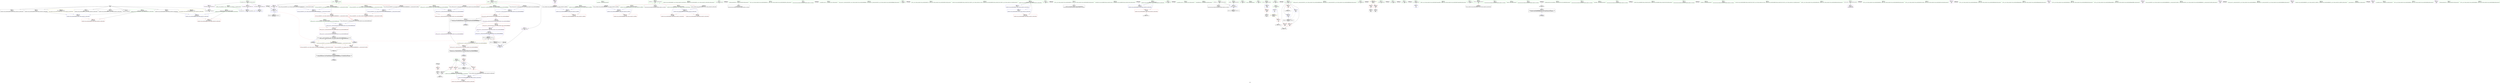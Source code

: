 digraph "SVFG" {
	label="SVFG";

	Node0x559b8229abb0 [shape=record,color=grey,label="{NodeID: 0\nNullPtr}"];
	Node0x559b8229abb0 -> Node0x559b822b5060[style=solid];
	Node0x559b8229abb0 -> Node0x559b822b5160[style=solid];
	Node0x559b8229abb0 -> Node0x559b822b5230[style=solid];
	Node0x559b8229abb0 -> Node0x559b822b5300[style=solid];
	Node0x559b8229abb0 -> Node0x559b822b53d0[style=solid];
	Node0x559b8229abb0 -> Node0x559b822b54a0[style=solid];
	Node0x559b8229abb0 -> Node0x559b822b9d40[style=solid];
	Node0x559b822dcd10 [shape=record,color=black,label="{NodeID: 360\n255 = PHI(370, )\n}"];
	Node0x559b822dcd10 -> Node0x559b822b8d10[style=solid];
	Node0x559b822b23d0 [shape=record,color=purple,label="{NodeID: 111\n166\<--35\n\<--.str.8\nmain\n|{<s0>20}}"];
	Node0x559b822b23d0:s0 -> Node0x559b822bc3b0[style=solid,color=red];
	Node0x559b822b0d00 [shape=record,color=green,label="{NodeID: 28\n52\<--53\n__cxa_atexit\<--__cxa_atexit_field_insensitive\n}"];
	Node0x559b822bc190 [shape=record,color=black,label="{NodeID: 388\n352 = PHI(94, )\n0th arg _ZN9__gnu_cxx17__normal_iteratorIPcNSt7__cxx1112basic_stringIcSt11char_traitsIcESaIcEEEEppEv }"];
	Node0x559b822bc190 -> Node0x559b822badb0[style=solid];
	Node0x559b822b8f80 [shape=record,color=red,label="{NodeID: 139\n277\<--271\n\<--__lhs.addr\n_ZSteqIcSt11char_traitsIcESaIcEEbRKNSt7__cxx1112basic_stringIT_T0_T1_EEPKS5_\n}"];
	Node0x559b822b37d0 [shape=record,color=green,label="{NodeID: 56\n188\<--189\n_ZStplIcSt11char_traitsIcESaIcEENSt7__cxx1112basic_stringIT_T0_T1_EES5_RKS8_\<--_ZStplIcSt11char_traitsIcESaIcEENSt7__cxx1112basic_stringIT_T0_T1_EES5_RKS8__field_insensitive\n}"];
	Node0x559b822ba730 [shape=record,color=blue,label="{NodeID: 167\n273\<--270\n__rhs.addr\<--__rhs\n_ZSteqIcSt11char_traitsIcESaIcEEbRKNSt7__cxx1112basic_stringIT_T0_T1_EEPKS5_\n}"];
	Node0x559b822ba730 -> Node0x559b822b9050[style=dashed];
	Node0x559b822b5160 [shape=record,color=black,label="{NodeID: 84\n333\<--3\n\<--dummyVal\n_ZStplIcSt11char_traitsIcESaIcEENSt7__cxx1112basic_stringIT_T0_T1_EES5_RKS8_\n}"];
	Node0x559b822aeaf0 [shape=record,color=green,label="{NodeID: 1\n7\<--1\n__dso_handle\<--dummyObj\nGlob }"];
	Node0x559b822dce50 [shape=record,color=black,label="{NodeID: 361\n129 = PHI()\n}"];
	Node0x559b822b24a0 [shape=record,color=purple,label="{NodeID: 112\n403\<--37\nllvm.global_ctors_0\<--llvm.global_ctors\nGlob }"];
	Node0x559b822b24a0 -> Node0x559b822b9b40[style=solid];
	Node0x559b822b0e00 [shape=record,color=green,label="{NodeID: 29\n51\<--57\n_ZNSt8ios_base4InitD1Ev\<--_ZNSt8ios_base4InitD1Ev_field_insensitive\n}"];
	Node0x559b822b0e00 -> Node0x559b822b5770[style=solid];
	Node0x559b822bc2a0 [shape=record,color=black,label="{NodeID: 389\n269 = PHI(16, )\n0th arg _ZSteqIcSt11char_traitsIcESaIcEEbRKNSt7__cxx1112basic_stringIT_T0_T1_EEPKS5_ }"];
	Node0x559b822bc2a0 -> Node0x559b822ba660[style=solid];
	Node0x559b822b9050 [shape=record,color=red,label="{NodeID: 140\n278\<--273\n\<--__rhs.addr\n_ZSteqIcSt11char_traitsIcESaIcEEbRKNSt7__cxx1112basic_stringIT_T0_T1_EEPKS5_\n}"];
	Node0x559b822b38d0 [shape=record,color=green,label="{NodeID: 57\n191\<--192\n_ZNSt7__cxx1112basic_stringIcSt11char_traitsIcESaIcEEaSEOS4_\<--_ZNSt7__cxx1112basic_stringIcSt11char_traitsIcESaIcEEaSEOS4__field_insensitive\n}"];
	Node0x559b822ba800 [shape=record,color=blue,label="{NodeID: 168\n294\<--292\n__lhs.addr\<--__lhs\n_ZStplIcSt11char_traitsIcESaIcEENSt7__cxx1112basic_stringIT_T0_T1_EES5_RKS8_\n}"];
	Node0x559b822ba800 -> Node0x559b822b9120[style=dashed];
	Node0x559b822b5230 [shape=record,color=black,label="{NodeID: 85\n334\<--3\n\<--dummyVal\n_ZStplIcSt11char_traitsIcESaIcEENSt7__cxx1112basic_stringIT_T0_T1_EES5_RKS8_\n}"];
	Node0x559b822b5230 -> Node0x559b822bac10[style=solid];
	Node0x559b822aeb80 [shape=record,color=green,label="{NodeID: 2\n9\<--1\n\<--dummyObj\nCan only get source location for instruction, argument, global var or function.}"];
	Node0x559b822dcf20 [shape=record,color=black,label="{NodeID: 362\n133 = PHI()\n}"];
	Node0x559b822b2570 [shape=record,color=purple,label="{NodeID: 113\n404\<--37\nllvm.global_ctors_1\<--llvm.global_ctors\nGlob }"];
	Node0x559b822b2570 -> Node0x559b822b9c40[style=solid];
	Node0x559b822b0f00 [shape=record,color=green,label="{NodeID: 30\n64\<--65\n__cxx_global_var_init.1\<--__cxx_global_var_init.1_field_insensitive\n}"];
	Node0x559b822bc3b0 [shape=record,color=black,label="{NodeID: 390\n270 = PHI(166, )\n1st arg _ZSteqIcSt11char_traitsIcESaIcEEbRKNSt7__cxx1112basic_stringIT_T0_T1_EEPKS5_ }"];
	Node0x559b822bc3b0 -> Node0x559b822ba730[style=solid];
	Node0x559b822cd820 [shape=record,color=yellow,style=double,label="{NodeID: 307\n39V_1 = ENCHI(MR_39V_0)\npts\{303 \}\nFun[_ZStplIcSt11char_traitsIcESaIcEENSt7__cxx1112basic_stringIT_T0_T1_EES5_RKS8_]}"];
	Node0x559b822cd820 -> Node0x559b822bac10[style=dashed];
	Node0x559b822b9120 [shape=record,color=red,label="{NodeID: 141\n321\<--294\n\<--__lhs.addr\n_ZStplIcSt11char_traitsIcESaIcEENSt7__cxx1112basic_stringIT_T0_T1_EES5_RKS8_\n}"];
	Node0x559b822b39d0 [shape=record,color=green,label="{NodeID: 58\n197\<--198\n_ZN9__gnu_cxx17__normal_iteratorIPcNSt7__cxx1112basic_stringIcSt11char_traitsIcESaIcEEEEppEv\<--_ZN9__gnu_cxx17__normal_iteratorIPcNSt7__cxx1112basic_stringIcSt11char_traitsIcESaIcEEEEppEv_field_insensitive\n}"];
	Node0x559b822ba8d0 [shape=record,color=blue,label="{NodeID: 169\n296\<--293\n__rhs.addr\<--__rhs\n_ZStplIcSt11char_traitsIcESaIcEENSt7__cxx1112basic_stringIT_T0_T1_EES5_RKS8_\n}"];
	Node0x559b822ba8d0 -> Node0x559b822b91f0[style=dashed];
	Node0x559b822ba8d0 -> Node0x559b822b92c0[style=dashed];
	Node0x559b822b5300 [shape=record,color=black,label="{NodeID: 86\n336\<--3\n\<--dummyVal\n_ZStplIcSt11char_traitsIcESaIcEENSt7__cxx1112basic_stringIT_T0_T1_EES5_RKS8_\n}"];
	Node0x559b822b5300 -> Node0x559b822bace0[style=solid];
	Node0x559b822aee30 [shape=record,color=green,label="{NodeID: 3\n19\<--1\n.str\<--dummyObj\nGlob }"];
	Node0x559b822dcff0 [shape=record,color=black,label="{NodeID: 363\n137 = PHI()\n}"];
	Node0x559b822b2670 [shape=record,color=purple,label="{NodeID: 114\n405\<--37\nllvm.global_ctors_2\<--llvm.global_ctors\nGlob }"];
	Node0x559b822b2670 -> Node0x559b822b9d40[style=solid];
	Node0x559b822b1000 [shape=record,color=green,label="{NodeID: 31\n68\<--69\n_ZNSt7__cxx1112basic_stringIcSt11char_traitsIcESaIcEEC1Ev\<--_ZNSt7__cxx1112basic_stringIcSt11char_traitsIcESaIcEEC1Ev_field_insensitive\n}"];
	Node0x559b822bc4c0 [shape=record,color=black,label="{NodeID: 391\n241 = PHI(94, )\n0th arg _ZN9__gnu_cxxneIPcNSt7__cxx1112basic_stringIcSt11char_traitsIcESaIcEEEEEbRKNS_17__normal_iteratorIT_T0_EESD_ }"];
	Node0x559b822bc4c0 -> Node0x559b822ba3f0[style=solid];
	Node0x559b822cd900 [shape=record,color=yellow,style=double,label="{NodeID: 308\n41V_1 = ENCHI(MR_41V_0)\npts\{305 \}\nFun[_ZStplIcSt11char_traitsIcESaIcEENSt7__cxx1112basic_stringIT_T0_T1_EES5_RKS8_]}"];
	Node0x559b822cd900 -> Node0x559b822bace0[style=dashed];
	Node0x559b822b91f0 [shape=record,color=red,label="{NodeID: 142\n310\<--296\n\<--__rhs.addr\n_ZStplIcSt11char_traitsIcESaIcEENSt7__cxx1112basic_stringIT_T0_T1_EES5_RKS8_\n}"];
	Node0x559b822b3ad0 [shape=record,color=green,label="{NodeID: 59\n201\<--202\n_ZStlsIcSt11char_traitsIcESaIcEERSt13basic_ostreamIT_T0_ES7_RKNSt7__cxx1112basic_stringIS4_S5_T1_EE\<--_ZStlsIcSt11char_traitsIcESaIcEERSt13basic_ostreamIT_T0_ES7_RKNSt7__cxx1112basic_stringIS4_S5_T1_EE_field_insensitive\n}"];
	Node0x559b822ba9a0 [shape=record,color=blue,label="{NodeID: 170\n298\<--114\nnrvo\<--\n_ZStplIcSt11char_traitsIcESaIcEENSt7__cxx1112basic_stringIT_T0_T1_EES5_RKS8_\n}"];
	Node0x559b822ba9a0 -> Node0x559b822bab40[style=dashed];
	Node0x559b822b53d0 [shape=record,color=black,label="{NodeID: 87\n345\<--3\nlpad.val\<--dummyVal\n_ZStplIcSt11char_traitsIcESaIcEENSt7__cxx1112basic_stringIT_T0_T1_EES5_RKS8_\n}"];
	Node0x559b822aeec0 [shape=record,color=green,label="{NodeID: 4\n21\<--1\n.str.3\<--dummyObj\nGlob }"];
	Node0x559b822dd0c0 [shape=record,color=black,label="{NodeID: 364\n138 = PHI()\n}"];
	Node0x559b822b7c00 [shape=record,color=purple,label="{NodeID: 115\n149\<--94\ncoerce.dive\<--__begin2\nmain\n}"];
	Node0x559b822b7c00 -> Node0x559b822ba0b0[style=solid];
	Node0x559b822b1100 [shape=record,color=green,label="{NodeID: 32\n72\<--76\n_ZNSt7__cxx1112basic_stringIcSt11char_traitsIcESaIcEED1Ev\<--_ZNSt7__cxx1112basic_stringIcSt11char_traitsIcESaIcEED1Ev_field_insensitive\n}"];
	Node0x559b822b1100 -> Node0x559b822b5870[style=solid];
	Node0x559b822bc600 [shape=record,color=black,label="{NodeID: 392\n242 = PHI(96, )\n1st arg _ZN9__gnu_cxxneIPcNSt7__cxx1112basic_stringIcSt11char_traitsIcESaIcEEEEEbRKNS_17__normal_iteratorIT_T0_EESD_ }"];
	Node0x559b822bc600 -> Node0x559b822ba4c0[style=solid];
	Node0x559b822b92c0 [shape=record,color=red,label="{NodeID: 143\n325\<--296\n\<--__rhs.addr\n_ZStplIcSt11char_traitsIcESaIcEENSt7__cxx1112basic_stringIT_T0_T1_EES5_RKS8_\n}"];
	Node0x559b822b3bd0 [shape=record,color=green,label="{NodeID: 60\n204\<--205\n_ZSt4endlIcSt11char_traitsIcEERSt13basic_ostreamIT_T0_ES6_\<--_ZSt4endlIcSt11char_traitsIcEERSt13basic_ostreamIT_T0_ES6__field_insensitive\n}"];
	Node0x559b822baa70 [shape=record,color=blue,label="{NodeID: 171\n300\<--311\n__len\<--call\n_ZStplIcSt11char_traitsIcESaIcEENSt7__cxx1112basic_stringIT_T0_T1_EES5_RKS8_\n}"];
	Node0x559b822baa70 -> Node0x559b822b9460[style=dashed];
	Node0x559b822b54a0 [shape=record,color=black,label="{NodeID: 88\n346\<--3\nlpad.val5\<--dummyVal\n_ZStplIcSt11char_traitsIcESaIcEENSt7__cxx1112basic_stringIT_T0_T1_EES5_RKS8_\n}"];
	Node0x559b822aef80 [shape=record,color=green,label="{NodeID: 5\n23\<--1\nstdin\<--dummyObj\nGlob }"];
	Node0x559b822dd190 [shape=record,color=black,label="{NodeID: 365\n142 = PHI()\n}"];
	Node0x559b822b7cd0 [shape=record,color=purple,label="{NodeID: 116\n154\<--96\ncoerce.dive11\<--__end2\nmain\n}"];
	Node0x559b822b7cd0 -> Node0x559b822ba180[style=solid];
	Node0x559b822b1200 [shape=record,color=green,label="{NodeID: 33\n79\<--80\n__cxx_global_var_init.2\<--__cxx_global_var_init.2_field_insensitive\n}"];
	Node0x559b822cdaf0 [shape=record,color=yellow,style=double,label="{NodeID: 310\n14V_1 = ENCHI(MR_14V_0)\npts\{950000 \}\nFun[_ZNK9__gnu_cxx17__normal_iteratorIPcNSt7__cxx1112basic_stringIcSt11char_traitsIcESaIcEEEEdeEv]}"];
	Node0x559b822cdaf0 -> Node0x559b822b8eb0[style=dashed];
	Node0x559b822b9390 [shape=record,color=red,label="{NodeID: 144\n331\<--298\nnrvo.val\<--nrvo\n_ZStplIcSt11char_traitsIcESaIcEENSt7__cxx1112basic_stringIT_T0_T1_EES5_RKS8_\n}"];
	Node0x559b822b3cd0 [shape=record,color=green,label="{NodeID: 61\n206\<--207\n_ZNSolsEPFRSoS_E\<--_ZNSolsEPFRSoS_E_field_insensitive\n}"];
	Node0x559b822bab40 [shape=record,color=blue,label="{NodeID: 172\n298\<--330\nnrvo\<--\n_ZStplIcSt11char_traitsIcESaIcEENSt7__cxx1112basic_stringIT_T0_T1_EES5_RKS8_\n}"];
	Node0x559b822bab40 -> Node0x559b822b9390[style=dashed];
	Node0x559b822b5570 [shape=record,color=black,label="{NodeID: 89\n14\<--13\n\<--_Z1sB5cxx11\nCan only get source location for instruction, argument, global var or function.}"];
	Node0x559b822af820 [shape=record,color=green,label="{NodeID: 6\n24\<--1\n.str.4\<--dummyObj\nGlob }"];
	Node0x559b822dd260 [shape=record,color=black,label="{NodeID: 366\n146 = PHI()\n}"];
	Node0x559b822dd260 -> Node0x559b822ba0b0[style=solid];
	Node0x559b822b7da0 [shape=record,color=purple,label="{NodeID: 117\n265\<--264\n_M_current\<--this1\n_ZNK9__gnu_cxx17__normal_iteratorIPcNSt7__cxx1112basic_stringIcSt11char_traitsIcESaIcEEEEdeEv\n}"];
	Node0x559b822b7da0 -> Node0x559b822b8eb0[style=solid];
	Node0x559b822b1300 [shape=record,color=green,label="{NodeID: 34\n85\<--86\nmain\<--main_field_insensitive\n}"];
	Node0x559b822b9460 [shape=record,color=red,label="{NodeID: 145\n315\<--300\n\<--__len\n_ZStplIcSt11char_traitsIcESaIcEENSt7__cxx1112basic_stringIT_T0_T1_EES5_RKS8_\n}"];
	Node0x559b822b9460 -> Node0x559b822c1a20[style=solid];
	Node0x559b822b3dd0 [shape=record,color=green,label="{NodeID: 62\n243\<--244\n__lhs.addr\<--__lhs.addr_field_insensitive\n_ZN9__gnu_cxxneIPcNSt7__cxx1112basic_stringIcSt11char_traitsIcESaIcEEEEEbRKNS_17__normal_iteratorIT_T0_EESD_\n}"];
	Node0x559b822b3dd0 -> Node0x559b822b8aa0[style=solid];
	Node0x559b822b3dd0 -> Node0x559b822ba3f0[style=solid];
	Node0x559b822bac10 [shape=record,color=blue,label="{NodeID: 173\n302\<--334\nexn.slot\<--\n_ZStplIcSt11char_traitsIcESaIcEENSt7__cxx1112basic_stringIT_T0_T1_EES5_RKS8_\n}"];
	Node0x559b822bac10 -> Node0x559b822b9530[style=dashed];
	Node0x559b822b5670 [shape=record,color=black,label="{NodeID: 90\n17\<--16\n\<--_Z2ssB5cxx11\nCan only get source location for instruction, argument, global var or function.}"];
	Node0x559b822af8b0 [shape=record,color=green,label="{NodeID: 7\n26\<--1\n.str.5\<--dummyObj\nGlob }"];
	Node0x559b822dd3c0 [shape=record,color=black,label="{NodeID: 367\n151 = PHI()\n}"];
	Node0x559b822dd3c0 -> Node0x559b822ba180[style=solid];
	Node0x559b822b7e70 [shape=record,color=purple,label="{NodeID: 118\n357\<--356\n_M_current\<--this1\n_ZN9__gnu_cxx17__normal_iteratorIPcNSt7__cxx1112basic_stringIcSt11char_traitsIcESaIcEEEEppEv\n}"];
	Node0x559b822b7e70 -> Node0x559b822b97a0[style=solid];
	Node0x559b822b7e70 -> Node0x559b822bae80[style=solid];
	Node0x559b822b1400 [shape=record,color=green,label="{NodeID: 35\n88\<--89\nretval\<--retval_field_insensitive\nmain\n}"];
	Node0x559b822b1400 -> Node0x559b822b8350[style=solid];
	Node0x559b822b1400 -> Node0x559b822b9e40[style=solid];
	Node0x559b822b9530 [shape=record,color=red,label="{NodeID: 146\n343\<--302\nexn\<--exn.slot\n_ZStplIcSt11char_traitsIcESaIcEENSt7__cxx1112basic_stringIT_T0_T1_EES5_RKS8_\n}"];
	Node0x559b822b3ea0 [shape=record,color=green,label="{NodeID: 63\n245\<--246\n__rhs.addr\<--__rhs.addr_field_insensitive\n_ZN9__gnu_cxxneIPcNSt7__cxx1112basic_stringIcSt11char_traitsIcESaIcEEEEEbRKNS_17__normal_iteratorIT_T0_EESD_\n}"];
	Node0x559b822b3ea0 -> Node0x559b822b8b70[style=solid];
	Node0x559b822b3ea0 -> Node0x559b822ba4c0[style=solid];
	Node0x559b822bace0 [shape=record,color=blue,label="{NodeID: 174\n304\<--336\nehselector.slot\<--\n_ZStplIcSt11char_traitsIcESaIcEENSt7__cxx1112basic_stringIT_T0_T1_EES5_RKS8_\n}"];
	Node0x559b822bace0 -> Node0x559b822b9600[style=dashed];
	Node0x559b822b5770 [shape=record,color=black,label="{NodeID: 91\n50\<--51\n\<--_ZNSt8ios_base4InitD1Ev\nCan only get source location for instruction, argument, global var or function.}"];
	Node0x559b822af940 [shape=record,color=green,label="{NodeID: 8\n28\<--1\nstdout\<--dummyObj\nGlob }"];
	Node0x559b822dd4c0 [shape=record,color=black,label="{NodeID: 368\n322 = PHI()\n}"];
	Node0x559b822b7f40 [shape=record,color=purple,label="{NodeID: 119\n359\<--358\nincdec.ptr\<--\n_ZN9__gnu_cxx17__normal_iteratorIPcNSt7__cxx1112basic_stringIcSt11char_traitsIcESaIcEEEEppEv\n}"];
	Node0x559b822b7f40 -> Node0x559b822bae80[style=solid];
	Node0x559b822b14d0 [shape=record,color=green,label="{NodeID: 36\n90\<--91\ncas\<--cas_field_insensitive\nmain\n}"];
	Node0x559b822b14d0 -> Node0x559b822b8420[style=solid];
	Node0x559b822b14d0 -> Node0x559b822b84f0[style=solid];
	Node0x559b822b14d0 -> Node0x559b822b85c0[style=solid];
	Node0x559b822b14d0 -> Node0x559b822b9f10[style=solid];
	Node0x559b822b14d0 -> Node0x559b822ba320[style=solid];
	Node0x559b822b9600 [shape=record,color=red,label="{NodeID: 147\n344\<--304\nsel\<--ehselector.slot\n_ZStplIcSt11char_traitsIcESaIcEENSt7__cxx1112basic_stringIT_T0_T1_EES5_RKS8_\n}"];
	Node0x559b822b3f70 [shape=record,color=green,label="{NodeID: 64\n251\<--252\n_ZNK9__gnu_cxx17__normal_iteratorIPcNSt7__cxx1112basic_stringIcSt11char_traitsIcESaIcEEEE4baseEv\<--_ZNK9__gnu_cxx17__normal_iteratorIPcNSt7__cxx1112basic_stringIcSt11char_traitsIcESaIcEEEE4baseEv_field_insensitive\n}"];
	Node0x559b822badb0 [shape=record,color=blue,label="{NodeID: 175\n353\<--352\nthis.addr\<--this\n_ZN9__gnu_cxx17__normal_iteratorIPcNSt7__cxx1112basic_stringIcSt11char_traitsIcESaIcEEEEppEv\n}"];
	Node0x559b822badb0 -> Node0x559b822b96d0[style=dashed];
	Node0x559b822b5870 [shape=record,color=black,label="{NodeID: 92\n71\<--72\n\<--_ZNSt7__cxx1112basic_stringIcSt11char_traitsIcESaIcEED1Ev\nCan only get source location for instruction, argument, global var or function.}"];
	Node0x559b822afa00 [shape=record,color=green,label="{NodeID: 9\n29\<--1\n_ZSt3cin\<--dummyObj\nGlob }"];
	Node0x559b822dd590 [shape=record,color=black,label="{NodeID: 369\n49 = PHI()\n}"];
	Node0x559b822b8010 [shape=record,color=purple,label="{NodeID: 120\n376\<--375\n_M_current\<--this1\n_ZNK9__gnu_cxx17__normal_iteratorIPcNSt7__cxx1112basic_stringIcSt11char_traitsIcESaIcEEEE4baseEv\n}"];
	Node0x559b822b8010 -> Node0x559b822b2ca0[style=solid];
	Node0x559b822b15a0 [shape=record,color=green,label="{NodeID: 37\n92\<--93\n__range2\<--__range2_field_insensitive\nmain\n}"];
	Node0x559b822b15a0 -> Node0x559b822b9fe0[style=solid];
	Node0x559b822b96d0 [shape=record,color=red,label="{NodeID: 148\n356\<--353\nthis1\<--this.addr\n_ZN9__gnu_cxx17__normal_iteratorIPcNSt7__cxx1112basic_stringIcSt11char_traitsIcESaIcEEEEppEv\n}"];
	Node0x559b822b96d0 -> Node0x559b822b2bd0[style=solid];
	Node0x559b822b96d0 -> Node0x559b822b7e70[style=solid];
	Node0x559b822b4070 [shape=record,color=green,label="{NodeID: 65\n261\<--262\nthis.addr\<--this.addr_field_insensitive\n_ZNK9__gnu_cxx17__normal_iteratorIPcNSt7__cxx1112basic_stringIcSt11char_traitsIcESaIcEEEEdeEv\n}"];
	Node0x559b822b4070 -> Node0x559b822b8de0[style=solid];
	Node0x559b822b4070 -> Node0x559b822ba590[style=solid];
	Node0x559b822bae80 [shape=record,color=blue,label="{NodeID: 176\n357\<--359\n_M_current\<--incdec.ptr\n_ZN9__gnu_cxx17__normal_iteratorIPcNSt7__cxx1112basic_stringIcSt11char_traitsIcESaIcEEEEppEv\n|{<s0>26}}"];
	Node0x559b822bae80:s0 -> Node0x559b822cc610[style=dashed,color=blue];
	Node0x559b822b5970 [shape=record,color=black,label="{NodeID: 93\n106\<--103\ncall\<--\nmain\n}"];
	Node0x559b822afb00 [shape=record,color=green,label="{NodeID: 10\n30\<--1\n_ZSt4cout\<--dummyObj\nGlob }"];
	Node0x559b822dd660 [shape=record,color=black,label="{NodeID: 370\n70 = PHI()\n}"];
	Node0x559b822b80e0 [shape=record,color=red,label="{NodeID: 121\n124\<--11\n\<--t\nmain\n}"];
	Node0x559b822b80e0 -> Node0x559b822c1ba0[style=solid];
	Node0x559b822b1670 [shape=record,color=green,label="{NodeID: 38\n94\<--95\n__begin2\<--__begin2_field_insensitive\nmain\n|{|<s1>18|<s2>19|<s3>26}}"];
	Node0x559b822b1670 -> Node0x559b822b7c00[style=solid];
	Node0x559b822b1670:s1 -> Node0x559b822bc4c0[style=solid,color=red];
	Node0x559b822b1670:s2 -> Node0x559b822bbe40[style=solid,color=red];
	Node0x559b822b1670:s3 -> Node0x559b822bc190[style=solid,color=red];
	Node0x559b822b97a0 [shape=record,color=red,label="{NodeID: 149\n358\<--357\n\<--_M_current\n_ZN9__gnu_cxx17__normal_iteratorIPcNSt7__cxx1112basic_stringIcSt11char_traitsIcESaIcEEEEppEv\n}"];
	Node0x559b822b97a0 -> Node0x559b822b7f40[style=solid];
	Node0x559b822b4140 [shape=record,color=green,label="{NodeID: 66\n271\<--272\n__lhs.addr\<--__lhs.addr_field_insensitive\n_ZSteqIcSt11char_traitsIcESaIcEEbRKNSt7__cxx1112basic_stringIT_T0_T1_EEPKS5_\n}"];
	Node0x559b822b4140 -> Node0x559b822b8f80[style=solid];
	Node0x559b822b4140 -> Node0x559b822ba660[style=solid];
	Node0x559b822baf50 [shape=record,color=blue,label="{NodeID: 177\n372\<--371\nthis.addr\<--this\n_ZNK9__gnu_cxx17__normal_iteratorIPcNSt7__cxx1112basic_stringIcSt11char_traitsIcESaIcEEEE4baseEv\n}"];
	Node0x559b822baf50 -> Node0x559b822b9870[style=dashed];
	Node0x559b822b5a40 [shape=record,color=black,label="{NodeID: 94\n112\<--109\ncall1\<--\nmain\n}"];
	Node0x559b822afc00 [shape=record,color=green,label="{NodeID: 11\n31\<--1\n.str.6\<--dummyObj\nGlob }"];
	Node0x559b822dd760 [shape=record,color=black,label="{NodeID: 371\n83 = PHI()\n}"];
	Node0x559b822b81b0 [shape=record,color=red,label="{NodeID: 122\n103\<--23\n\<--stdin\nmain\n}"];
	Node0x559b822b81b0 -> Node0x559b822b5970[style=solid];
	Node0x559b822b1740 [shape=record,color=green,label="{NodeID: 39\n96\<--97\n__end2\<--__end2_field_insensitive\nmain\n|{|<s1>18}}"];
	Node0x559b822b1740 -> Node0x559b822b7cd0[style=solid];
	Node0x559b822b1740:s1 -> Node0x559b822bc600[style=solid,color=red];
	Node0x559b822b9870 [shape=record,color=red,label="{NodeID: 150\n375\<--372\nthis1\<--this.addr\n_ZNK9__gnu_cxx17__normal_iteratorIPcNSt7__cxx1112basic_stringIcSt11char_traitsIcESaIcEEEE4baseEv\n}"];
	Node0x559b822b9870 -> Node0x559b822b8010[style=solid];
	Node0x559b822b4210 [shape=record,color=green,label="{NodeID: 67\n273\<--274\n__rhs.addr\<--__rhs.addr_field_insensitive\n_ZSteqIcSt11char_traitsIcESaIcEEbRKNSt7__cxx1112basic_stringIT_T0_T1_EEPKS5_\n}"];
	Node0x559b822b4210 -> Node0x559b822b9050[style=solid];
	Node0x559b822b4210 -> Node0x559b822ba730[style=solid];
	Node0x559b822b5b10 [shape=record,color=black,label="{NodeID: 95\n176\<--175\nconv\<--\nmain\n}"];
	Node0x559b822b5b10 -> Node0x559b822b6d90[style=solid];
	Node0x559b822afd00 [shape=record,color=green,label="{NodeID: 12\n33\<--1\n.str.7\<--dummyObj\nGlob }"];
	Node0x559b822dd860 [shape=record,color=black,label="{NodeID: 372\n113 = PHI()\n}"];
	Node0x559b822c18a0 [shape=record,color=grey,label="{NodeID: 289\n210 = Binary(209, 121, )\n}"];
	Node0x559b822c18a0 -> Node0x559b822ba320[style=solid];
	Node0x559b822b8280 [shape=record,color=red,label="{NodeID: 123\n109\<--28\n\<--stdout\nmain\n}"];
	Node0x559b822b8280 -> Node0x559b822b5a40[style=solid];
	Node0x559b822b1810 [shape=record,color=green,label="{NodeID: 40\n98\<--99\nc\<--c_field_insensitive\nmain\n}"];
	Node0x559b822b1810 -> Node0x559b822b8690[style=solid];
	Node0x559b822b1810 -> Node0x559b822b8760[style=solid];
	Node0x559b822b1810 -> Node0x559b822b8830[style=solid];
	Node0x559b822b1810 -> Node0x559b822ba250[style=solid];
	Node0x559b822b9940 [shape=record,color=blue,label="{NodeID: 151\n8\<--9\nn\<--\nGlob }"];
	Node0x559b822b42e0 [shape=record,color=green,label="{NodeID: 68\n280\<--281\n_ZNKSt7__cxx1112basic_stringIcSt11char_traitsIcESaIcEE7compareEPKc\<--_ZNKSt7__cxx1112basic_stringIcSt11char_traitsIcESaIcEE7compareEPKc_field_insensitive\n}"];
	Node0x559b822b27c0 [shape=record,color=black,label="{NodeID: 96\n178\<--177\nconv18\<--\nmain\n}"];
	Node0x559b822b27c0 -> Node0x559b822b6d90[style=solid];
	Node0x559b822afe00 [shape=record,color=green,label="{NodeID: 13\n35\<--1\n.str.8\<--dummyObj\nGlob }"];
	Node0x559b822dd960 [shape=record,color=black,label="{NodeID: 373\n157 = PHI(240, )\n}"];
	Node0x559b822c1a20 [shape=record,color=grey,label="{NodeID: 290\n316 = Binary(315, 317, )\n}"];
	Node0x559b822b8350 [shape=record,color=red,label="{NodeID: 124\n213\<--88\n\<--retval\nmain\n}"];
	Node0x559b822b8350 -> Node0x559b822b2890[style=solid];
	Node0x559b822b18e0 [shape=record,color=green,label="{NodeID: 41\n100\<--101\nref.tmp\<--ref.tmp_field_insensitive\nmain\n|{<s0>23}}"];
	Node0x559b822b18e0:s0 -> Node0x559b822d9610[style=solid,color=red];
	Node0x559b822ce2b0 [shape=record,color=yellow,style=double,label="{NodeID: 318\n22V_1 = ENCHI(MR_22V_0)\npts\{950000 970000 \}\nFun[_ZN9__gnu_cxxneIPcNSt7__cxx1112basic_stringIcSt11char_traitsIcESaIcEEEEEbRKNS_17__normal_iteratorIT_T0_EESD_]}"];
	Node0x559b822ce2b0 -> Node0x559b822b8c40[style=dashed];
	Node0x559b822ce2b0 -> Node0x559b822b8d10[style=dashed];
	Node0x559b822b9a40 [shape=record,color=blue,label="{NodeID: 152\n11\<--9\nt\<--\nGlob }"];
	Node0x559b822b9a40 -> Node0x559b822ce4d0[style=dashed];
	Node0x559b822b43e0 [shape=record,color=green,label="{NodeID: 69\n294\<--295\n__lhs.addr\<--__lhs.addr_field_insensitive\n_ZStplIcSt11char_traitsIcESaIcEENSt7__cxx1112basic_stringIT_T0_T1_EES5_RKS8_\n}"];
	Node0x559b822b43e0 -> Node0x559b822b9120[style=solid];
	Node0x559b822b43e0 -> Node0x559b822ba800[style=solid];
	Node0x559b822b2890 [shape=record,color=black,label="{NodeID: 97\n87\<--213\nmain_ret\<--\nmain\n}"];
	Node0x559b822aff00 [shape=record,color=green,label="{NodeID: 14\n38\<--1\n\<--dummyObj\nCan only get source location for instruction, argument, global var or function.}"];
	Node0x559b822ddb00 [shape=record,color=black,label="{NodeID: 374\n161 = PHI(259, )\n}"];
	Node0x559b822ddb00 -> Node0x559b822b8900[style=solid];
	Node0x559b822c1ba0 [shape=record,color=grey,label="{NodeID: 291\n125 = Binary(121, 124, )\n}"];
	Node0x559b822c1ba0 -> Node0x559b822b6c10[style=solid];
	Node0x559b822b8420 [shape=record,color=red,label="{NodeID: 125\n123\<--90\n\<--cas\nmain\n}"];
	Node0x559b822b8420 -> Node0x559b822b6c10[style=solid];
	Node0x559b822b19b0 [shape=record,color=green,label="{NodeID: 42\n107\<--108\nfreopen\<--freopen_field_insensitive\n}"];
	Node0x559b822ce3c0 [shape=record,color=yellow,style=double,label="{NodeID: 319\n2V_1 = ENCHI(MR_2V_0)\npts\{1 \}\nFun[main]}"];
	Node0x559b822ce3c0 -> Node0x559b822b81b0[style=dashed];
	Node0x559b822ce3c0 -> Node0x559b822b8280[style=dashed];
	Node0x559b822b9b40 [shape=record,color=blue,label="{NodeID: 153\n403\<--38\nllvm.global_ctors_0\<--\nGlob }"];
	Node0x559b822b44b0 [shape=record,color=green,label="{NodeID: 70\n296\<--297\n__rhs.addr\<--__rhs.addr_field_insensitive\n_ZStplIcSt11char_traitsIcESaIcEENSt7__cxx1112basic_stringIT_T0_T1_EES5_RKS8_\n}"];
	Node0x559b822b44b0 -> Node0x559b822b91f0[style=solid];
	Node0x559b822b44b0 -> Node0x559b822b92c0[style=solid];
	Node0x559b822b44b0 -> Node0x559b822ba8d0[style=solid];
	Node0x559b822b2960 [shape=record,color=black,label="{NodeID: 98\n240\<--257\n_ZN9__gnu_cxxneIPcNSt7__cxx1112basic_stringIcSt11char_traitsIcESaIcEEEEEbRKNS_17__normal_iteratorIT_T0_EESD__ret\<--cmp\n_ZN9__gnu_cxxneIPcNSt7__cxx1112basic_stringIcSt11char_traitsIcESaIcEEEEEbRKNS_17__normal_iteratorIT_T0_EESD_\n|{<s0>18}}"];
	Node0x559b822b2960:s0 -> Node0x559b822dd960[style=solid,color=blue];
	Node0x559b822b0000 [shape=record,color=green,label="{NodeID: 15\n114\<--1\n\<--dummyObj\nCan only get source location for instruction, argument, global var or function.}"];
	Node0x559b822ddcd0 [shape=record,color=black,label="{NodeID: 375\n167 = PHI(268, )\n}"];
	Node0x559b822c1d20 [shape=record,color=grey,label="{NodeID: 292\n282 = cmp(279, 9, )\n}"];
	Node0x559b822c1d20 -> Node0x559b822b2b00[style=solid];
	Node0x559b822b84f0 [shape=record,color=red,label="{NodeID: 126\n132\<--90\n\<--cas\nmain\n}"];
	Node0x559b822b1ab0 [shape=record,color=green,label="{NodeID: 43\n115\<--116\n_ZNSt8ios_base15sync_with_stdioEb\<--_ZNSt8ios_base15sync_with_stdioEb_field_insensitive\n}"];
	Node0x559b822ce4d0 [shape=record,color=yellow,style=double,label="{NodeID: 320\n4V_1 = ENCHI(MR_4V_0)\npts\{12 \}\nFun[main]}"];
	Node0x559b822ce4d0 -> Node0x559b822b80e0[style=dashed];
	Node0x559b822b9c40 [shape=record,color=blue,label="{NodeID: 154\n404\<--39\nllvm.global_ctors_1\<--_GLOBAL__sub_I_ngochai94_0_1.cpp\nGlob }"];
	Node0x559b822b4580 [shape=record,color=green,label="{NodeID: 71\n298\<--299\nnrvo\<--nrvo_field_insensitive\n_ZStplIcSt11char_traitsIcESaIcEENSt7__cxx1112basic_stringIT_T0_T1_EES5_RKS8_\n}"];
	Node0x559b822b4580 -> Node0x559b822b9390[style=solid];
	Node0x559b822b4580 -> Node0x559b822ba9a0[style=solid];
	Node0x559b822b4580 -> Node0x559b822bab40[style=solid];
	Node0x559b822b2a30 [shape=record,color=black,label="{NodeID: 99\n259\<--266\n_ZNK9__gnu_cxx17__normal_iteratorIPcNSt7__cxx1112basic_stringIcSt11char_traitsIcESaIcEEEEdeEv_ret\<--\n_ZNK9__gnu_cxx17__normal_iteratorIPcNSt7__cxx1112basic_stringIcSt11char_traitsIcESaIcEEEEdeEv\n|{<s0>19}}"];
	Node0x559b822b2a30:s0 -> Node0x559b822ddb00[style=solid,color=blue];
	Node0x559b822b0100 [shape=record,color=green,label="{NodeID: 16\n121\<--1\n\<--dummyObj\nCan only get source location for instruction, argument, global var or function.}"];
	Node0x559b822ddde0 [shape=record,color=black,label="{NodeID: 376\n171 = PHI()\n}"];
	Node0x559b822ddde0 -> Node0x559b822b89d0[style=solid];
	Node0x559b822b6c10 [shape=record,color=grey,label="{NodeID: 293\n126 = cmp(123, 125, )\n}"];
	Node0x559b822b85c0 [shape=record,color=red,label="{NodeID: 127\n209\<--90\n\<--cas\nmain\n}"];
	Node0x559b822b85c0 -> Node0x559b822c18a0[style=solid];
	Node0x559b822b1bb0 [shape=record,color=green,label="{NodeID: 44\n118\<--119\n_ZNSirsERi\<--_ZNSirsERi_field_insensitive\n}"];
	Node0x559b822b9d40 [shape=record,color=blue, style = dotted,label="{NodeID: 155\n405\<--3\nllvm.global_ctors_2\<--dummyVal\nGlob }"];
	Node0x559b822b4650 [shape=record,color=green,label="{NodeID: 72\n300\<--301\n__len\<--__len_field_insensitive\n_ZStplIcSt11char_traitsIcESaIcEENSt7__cxx1112basic_stringIT_T0_T1_EES5_RKS8_\n}"];
	Node0x559b822b4650 -> Node0x559b822b9460[style=solid];
	Node0x559b822b4650 -> Node0x559b822baa70[style=solid];
	Node0x559b822b2b00 [shape=record,color=black,label="{NodeID: 100\n268\<--282\n_ZSteqIcSt11char_traitsIcESaIcEEbRKNSt7__cxx1112basic_stringIT_T0_T1_EEPKS5__ret\<--cmp\n_ZSteqIcSt11char_traitsIcESaIcEEbRKNSt7__cxx1112basic_stringIT_T0_T1_EEPKS5_\n|{<s0>20}}"];
	Node0x559b822b2b00:s0 -> Node0x559b822ddcd0[style=solid,color=blue];
	Node0x559b822b0200 [shape=record,color=green,label="{NodeID: 17\n172\<--1\n\<--dummyObj\nCan only get source location for instruction, argument, global var or function.}"];
	Node0x559b822ddeb0 [shape=record,color=black,label="{NodeID: 377\n182 = PHI()\n}"];
	Node0x559b822b6d90 [shape=record,color=grey,label="{NodeID: 294\n179 = cmp(176, 178, )\n}"];
	Node0x559b822b8690 [shape=record,color=red,label="{NodeID: 128\n177\<--98\n\<--c\nmain\n}"];
	Node0x559b822b8690 -> Node0x559b822b27c0[style=solid];
	Node0x559b822b1cb0 [shape=record,color=green,label="{NodeID: 45\n130\<--131\n_ZStlsISt11char_traitsIcEERSt13basic_ostreamIcT_ES5_PKc\<--_ZStlsISt11char_traitsIcEERSt13basic_ostreamIcT_ES5_PKc_field_insensitive\n}"];
	Node0x559b822b9e40 [shape=record,color=blue,label="{NodeID: 156\n88\<--9\nretval\<--\nmain\n}"];
	Node0x559b822b9e40 -> Node0x559b822b8350[style=dashed];
	Node0x559b822b4720 [shape=record,color=green,label="{NodeID: 73\n302\<--303\nexn.slot\<--exn.slot_field_insensitive\n_ZStplIcSt11char_traitsIcESaIcEENSt7__cxx1112basic_stringIT_T0_T1_EES5_RKS8_\n}"];
	Node0x559b822b4720 -> Node0x559b822b9530[style=solid];
	Node0x559b822b4720 -> Node0x559b822bac10[style=solid];
	Node0x559b822b2bd0 [shape=record,color=black,label="{NodeID: 101\n351\<--356\n_ZN9__gnu_cxx17__normal_iteratorIPcNSt7__cxx1112basic_stringIcSt11char_traitsIcESaIcEEEEppEv_ret\<--this1\n_ZN9__gnu_cxx17__normal_iteratorIPcNSt7__cxx1112basic_stringIcSt11char_traitsIcESaIcEEEEppEv\n|{<s0>26}}"];
	Node0x559b822b2bd0:s0 -> Node0x559b822de050[style=solid,color=blue];
	Node0x559b822b0300 [shape=record,color=green,label="{NodeID: 18\n317\<--1\n\<--dummyObj\nCan only get source location for instruction, argument, global var or function.}"];
	Node0x559b822ddf80 [shape=record,color=black,label="{NodeID: 378\n190 = PHI()\n}"];
	Node0x559b822b6f10 [shape=record,color=grey,label="{NodeID: 295\n257 = cmp(253, 256, )\n}"];
	Node0x559b822b6f10 -> Node0x559b822b2960[style=solid];
	Node0x559b822b8760 [shape=record,color=red,label="{NodeID: 129\n181\<--98\n\<--c\nmain\n}"];
	Node0x559b822b1db0 [shape=record,color=green,label="{NodeID: 46\n134\<--135\n_ZNSolsEi\<--_ZNSolsEi_field_insensitive\n}"];
	Node0x559b822b9f10 [shape=record,color=blue,label="{NodeID: 157\n90\<--121\ncas\<--\nmain\n}"];
	Node0x559b822b9f10 -> Node0x559b822ca810[style=dashed];
	Node0x559b822b47f0 [shape=record,color=green,label="{NodeID: 74\n304\<--305\nehselector.slot\<--ehselector.slot_field_insensitive\n_ZStplIcSt11char_traitsIcESaIcEENSt7__cxx1112basic_stringIT_T0_T1_EES5_RKS8_\n}"];
	Node0x559b822b47f0 -> Node0x559b822b9600[style=solid];
	Node0x559b822b47f0 -> Node0x559b822bace0[style=solid];
	Node0x559b822b2ca0 [shape=record,color=black,label="{NodeID: 102\n370\<--376\n_ZNK9__gnu_cxx17__normal_iteratorIPcNSt7__cxx1112basic_stringIcSt11char_traitsIcESaIcEEEE4baseEv_ret\<--_M_current\n_ZNK9__gnu_cxx17__normal_iteratorIPcNSt7__cxx1112basic_stringIcSt11char_traitsIcESaIcEEEE4baseEv\n|{<s0>29|<s1>30}}"];
	Node0x559b822b2ca0:s0 -> Node0x559b822dcae0[style=solid,color=blue];
	Node0x559b822b2ca0:s1 -> Node0x559b822dcd10[style=solid,color=blue];
	Node0x559b822b0400 [shape=record,color=green,label="{NodeID: 19\n330\<--1\n\<--dummyObj\nCan only get source location for instruction, argument, global var or function.}"];
	Node0x559b822de050 [shape=record,color=black,label="{NodeID: 379\n196 = PHI(351, )\n}"];
	Node0x559b822ca810 [shape=record,color=black,label="{NodeID: 296\nMR_8V_3 = PHI(MR_8V_4, MR_8V_2, )\npts\{91 \}\n}"];
	Node0x559b822ca810 -> Node0x559b822b8420[style=dashed];
	Node0x559b822ca810 -> Node0x559b822b84f0[style=dashed];
	Node0x559b822ca810 -> Node0x559b822b85c0[style=dashed];
	Node0x559b822ca810 -> Node0x559b822ba320[style=dashed];
	Node0x559b822b8830 [shape=record,color=red,label="{NodeID: 130\n186\<--98\n\<--c\nmain\n|{<s0>23}}"];
	Node0x559b822b8830:s0 -> Node0x559b822d9540[style=solid,color=red];
	Node0x559b822b1eb0 [shape=record,color=green,label="{NodeID: 47\n139\<--140\n_ZStrsIcSt11char_traitsIcESaIcEERSt13basic_istreamIT_T0_ES7_RNSt7__cxx1112basic_stringIS4_S5_T1_EE\<--_ZStrsIcSt11char_traitsIcESaIcEERSt13basic_istreamIT_T0_ES7_RNSt7__cxx1112basic_stringIS4_S5_T1_EE_field_insensitive\n}"];
	Node0x559b822b9fe0 [shape=record,color=blue,label="{NodeID: 158\n92\<--13\n__range2\<--_Z1sB5cxx11\nmain\n}"];
	Node0x559b822b9fe0 -> Node0x559b822cad10[style=dashed];
	Node0x559b822b48c0 [shape=record,color=green,label="{NodeID: 75\n312\<--313\n_ZNKSt7__cxx1112basic_stringIcSt11char_traitsIcESaIcEE4sizeEv\<--_ZNKSt7__cxx1112basic_stringIcSt11char_traitsIcESaIcEE4sizeEv_field_insensitive\n}"];
	Node0x559b822b2d70 [shape=record,color=purple,label="{NodeID: 103\n48\<--4\n\<--_ZStL8__ioinit\n__cxx_global_var_init\n}"];
	Node0x559b822b0500 [shape=record,color=green,label="{NodeID: 20\n4\<--6\n_ZStL8__ioinit\<--_ZStL8__ioinit_field_insensitive\nGlob }"];
	Node0x559b822b0500 -> Node0x559b822b2d70[style=solid];
	Node0x559b822de1c0 [shape=record,color=black,label="{NodeID: 380\n200 = PHI()\n}"];
	Node0x559b822cad10 [shape=record,color=black,label="{NodeID: 297\nMR_10V_2 = PHI(MR_10V_3, MR_10V_1, )\npts\{93 \}\n}"];
	Node0x559b822cad10 -> Node0x559b822b9fe0[style=dashed];
	Node0x559b822b8900 [shape=record,color=red,label="{NodeID: 131\n164\<--161\n\<--call15\nmain\n}"];
	Node0x559b822b8900 -> Node0x559b822ba250[style=solid];
	Node0x559b822b2fd0 [shape=record,color=green,label="{NodeID: 48\n143\<--144\n_ZNSt7__cxx1112basic_stringIcSt11char_traitsIcESaIcEEaSEPKc\<--_ZNSt7__cxx1112basic_stringIcSt11char_traitsIcESaIcEEaSEPKc_field_insensitive\n}"];
	Node0x559b822ba0b0 [shape=record,color=blue,label="{NodeID: 159\n149\<--146\ncoerce.dive\<--call9\nmain\n}"];
	Node0x559b822ba0b0 -> Node0x559b822cc610[style=dashed];
	Node0x559b822b49c0 [shape=record,color=green,label="{NodeID: 76\n319\<--320\n_ZNSt7__cxx1112basic_stringIcSt11char_traitsIcESaIcEE7reserveEm\<--_ZNSt7__cxx1112basic_stringIcSt11char_traitsIcESaIcEE7reserveEm_field_insensitive\n}"];
	Node0x559b822b2e40 [shape=record,color=purple,label="{NodeID: 104\n104\<--19\n\<--.str\nmain\n}"];
	Node0x559b822b0600 [shape=record,color=green,label="{NodeID: 21\n8\<--10\nn\<--n_field_insensitive\nGlob }"];
	Node0x559b822b0600 -> Node0x559b822b9940[style=solid];
	Node0x559b822de2c0 [shape=record,color=black,label="{NodeID: 381\n203 = PHI()\n}"];
	Node0x559b822cb210 [shape=record,color=black,label="{NodeID: 298\nMR_12V_2 = PHI(MR_12V_3, MR_12V_1, )\npts\{99 \}\n}"];
	Node0x559b822cb210 -> Node0x559b822ba250[style=dashed];
	Node0x559b822cb210 -> Node0x559b822cb210[style=dashed];
	Node0x559b822b89d0 [shape=record,color=red,label="{NodeID: 132\n175\<--171\n\<--call17\nmain\n}"];
	Node0x559b822b89d0 -> Node0x559b822b5b10[style=solid];
	Node0x559b822b30d0 [shape=record,color=green,label="{NodeID: 49\n147\<--148\n_ZNSt7__cxx1112basic_stringIcSt11char_traitsIcESaIcEE5beginEv\<--_ZNSt7__cxx1112basic_stringIcSt11char_traitsIcESaIcEE5beginEv_field_insensitive\n}"];
	Node0x559b822ba180 [shape=record,color=blue,label="{NodeID: 160\n154\<--151\ncoerce.dive11\<--call10\nmain\n|{|<s1>18}}"];
	Node0x559b822ba180 -> Node0x559b822cbc10[style=dashed];
	Node0x559b822ba180:s1 -> Node0x559b822ce2b0[style=dashed,color=red];
	Node0x559b822b4ac0 [shape=record,color=green,label="{NodeID: 77\n323\<--324\n_ZNSt7__cxx1112basic_stringIcSt11char_traitsIcESaIcEE6appendEmc\<--_ZNSt7__cxx1112basic_stringIcSt11char_traitsIcESaIcEE6appendEmc_field_insensitive\n}"];
	Node0x559b822b2f10 [shape=record,color=purple,label="{NodeID: 105\n105\<--21\n\<--.str.3\nmain\n}"];
	Node0x559b822b0700 [shape=record,color=green,label="{NodeID: 22\n11\<--12\nt\<--t_field_insensitive\nGlob }"];
	Node0x559b822b0700 -> Node0x559b822b80e0[style=solid];
	Node0x559b822b0700 -> Node0x559b822b9a40[style=solid];
	Node0x559b822de390 [shape=record,color=black,label="{NodeID: 382\n279 = PHI()\n}"];
	Node0x559b822de390 -> Node0x559b822c1d20[style=solid];
	Node0x559b822cb710 [shape=record,color=black,label="{NodeID: 299\nMR_14V_2 = PHI(MR_14V_4, MR_14V_1, )\npts\{950000 \}\n}"];
	Node0x559b822cb710 -> Node0x559b822ba0b0[style=dashed];
	Node0x559b822b8aa0 [shape=record,color=red,label="{NodeID: 133\n249\<--243\n\<--__lhs.addr\n_ZN9__gnu_cxxneIPcNSt7__cxx1112basic_stringIcSt11char_traitsIcESaIcEEEEEbRKNS_17__normal_iteratorIT_T0_EESD_\n|{<s0>29}}"];
	Node0x559b822b8aa0:s0 -> Node0x559b822bbf80[style=solid,color=red];
	Node0x559b822b31d0 [shape=record,color=green,label="{NodeID: 50\n152\<--153\n_ZNSt7__cxx1112basic_stringIcSt11char_traitsIcESaIcEE3endEv\<--_ZNSt7__cxx1112basic_stringIcSt11char_traitsIcESaIcEE3endEv_field_insensitive\n}"];
	Node0x559b822ba250 [shape=record,color=blue,label="{NodeID: 161\n98\<--164\nc\<--\nmain\n}"];
	Node0x559b822ba250 -> Node0x559b822b8690[style=dashed];
	Node0x559b822ba250 -> Node0x559b822b8760[style=dashed];
	Node0x559b822ba250 -> Node0x559b822b8830[style=dashed];
	Node0x559b822ba250 -> Node0x559b822ba250[style=dashed];
	Node0x559b822ba250 -> Node0x559b822cb210[style=dashed];
	Node0x559b822b4bc0 [shape=record,color=green,label="{NodeID: 78\n327\<--328\n_ZNSt7__cxx1112basic_stringIcSt11char_traitsIcESaIcEE6appendERKS4_\<--_ZNSt7__cxx1112basic_stringIcSt11char_traitsIcESaIcEE6appendERKS4__field_insensitive\n}"];
	Node0x559b822b1fc0 [shape=record,color=purple,label="{NodeID: 106\n110\<--24\n\<--.str.4\nmain\n}"];
	Node0x559b822b0800 [shape=record,color=green,label="{NodeID: 23\n13\<--15\n_Z1sB5cxx11\<--_Z1sB5cxx11_field_insensitive\nGlob }"];
	Node0x559b822b0800 -> Node0x559b822b5570[style=solid];
	Node0x559b822b0800 -> Node0x559b822b9fe0[style=solid];
	Node0x559b822de4c0 [shape=record,color=black,label="{NodeID: 383\n311 = PHI()\n}"];
	Node0x559b822de4c0 -> Node0x559b822baa70[style=solid];
	Node0x559b822cbc10 [shape=record,color=black,label="{NodeID: 300\nMR_16V_2 = PHI(MR_16V_3, MR_16V_1, )\npts\{970000 \}\n}"];
	Node0x559b822cbc10 -> Node0x559b822ba180[style=dashed];
	Node0x559b822b8b70 [shape=record,color=red,label="{NodeID: 134\n254\<--245\n\<--__rhs.addr\n_ZN9__gnu_cxxneIPcNSt7__cxx1112basic_stringIcSt11char_traitsIcESaIcEEEEEbRKNS_17__normal_iteratorIT_T0_EESD_\n|{<s0>30}}"];
	Node0x559b822b8b70:s0 -> Node0x559b822bbf80[style=solid,color=red];
	Node0x559b822b32d0 [shape=record,color=green,label="{NodeID: 51\n158\<--159\n_ZN9__gnu_cxxneIPcNSt7__cxx1112basic_stringIcSt11char_traitsIcESaIcEEEEEbRKNS_17__normal_iteratorIT_T0_EESD_\<--_ZN9__gnu_cxxneIPcNSt7__cxx1112basic_stringIcSt11char_traitsIcESaIcEEEEEbRKNS_17__normal_iteratorIT_T0_EESD__field_insensitive\n}"];
	Node0x559b822ba320 [shape=record,color=blue,label="{NodeID: 162\n90\<--210\ncas\<--inc\nmain\n}"];
	Node0x559b822ba320 -> Node0x559b822ca810[style=dashed];
	Node0x559b822b4cc0 [shape=record,color=green,label="{NodeID: 79\n353\<--354\nthis.addr\<--this.addr_field_insensitive\n_ZN9__gnu_cxx17__normal_iteratorIPcNSt7__cxx1112basic_stringIcSt11char_traitsIcESaIcEEEEppEv\n}"];
	Node0x559b822b4cc0 -> Node0x559b822b96d0[style=solid];
	Node0x559b822b4cc0 -> Node0x559b822badb0[style=solid];
	Node0x559b822d9610 [shape=record,color=black,label="{NodeID: 356\n291 = PHI(100, )\n0th arg _ZStplIcSt11char_traitsIcESaIcEENSt7__cxx1112basic_stringIT_T0_T1_EES5_RKS8_ }"];
	Node0x559b822b2090 [shape=record,color=purple,label="{NodeID: 107\n111\<--26\n\<--.str.5\nmain\n}"];
	Node0x559b822b0900 [shape=record,color=green,label="{NodeID: 24\n16\<--18\n_Z2ssB5cxx11\<--_Z2ssB5cxx11_field_insensitive\nGlob |{|<s1>20|<s2>23}}"];
	Node0x559b822b0900 -> Node0x559b822b5670[style=solid];
	Node0x559b822b0900:s1 -> Node0x559b822bc2a0[style=solid,color=red];
	Node0x559b822b0900:s2 -> Node0x559b822bbc40[style=solid,color=red];
	Node0x559b822bbb70 [shape=record,color=black,label="{NodeID: 384\n326 = PHI()\n}"];
	Node0x559b822b8c40 [shape=record,color=red,label="{NodeID: 135\n253\<--250\n\<--call\n_ZN9__gnu_cxxneIPcNSt7__cxx1112basic_stringIcSt11char_traitsIcESaIcEEEEEbRKNS_17__normal_iteratorIT_T0_EESD_\n}"];
	Node0x559b822b8c40 -> Node0x559b822b6f10[style=solid];
	Node0x559b822b33d0 [shape=record,color=green,label="{NodeID: 52\n162\<--163\n_ZNK9__gnu_cxx17__normal_iteratorIPcNSt7__cxx1112basic_stringIcSt11char_traitsIcESaIcEEEEdeEv\<--_ZNK9__gnu_cxx17__normal_iteratorIPcNSt7__cxx1112basic_stringIcSt11char_traitsIcESaIcEEEEdeEv_field_insensitive\n}"];
	Node0x559b822ba3f0 [shape=record,color=blue,label="{NodeID: 163\n243\<--241\n__lhs.addr\<--__lhs\n_ZN9__gnu_cxxneIPcNSt7__cxx1112basic_stringIcSt11char_traitsIcESaIcEEEEEbRKNS_17__normal_iteratorIT_T0_EESD_\n}"];
	Node0x559b822ba3f0 -> Node0x559b822b8aa0[style=dashed];
	Node0x559b822b4d90 [shape=record,color=green,label="{NodeID: 80\n372\<--373\nthis.addr\<--this.addr_field_insensitive\n_ZNK9__gnu_cxx17__normal_iteratorIPcNSt7__cxx1112basic_stringIcSt11char_traitsIcESaIcEEEE4baseEv\n}"];
	Node0x559b822b4d90 -> Node0x559b822b9870[style=solid];
	Node0x559b822b4d90 -> Node0x559b822baf50[style=solid];
	Node0x559b822d9540 [shape=record,color=black,label="{NodeID: 357\n292 = PHI(186, )\n1st arg _ZStplIcSt11char_traitsIcESaIcEENSt7__cxx1112basic_stringIT_T0_T1_EES5_RKS8_ }"];
	Node0x559b822d9540 -> Node0x559b822ba800[style=solid];
	Node0x559b822b2160 [shape=record,color=purple,label="{NodeID: 108\n128\<--31\n\<--.str.6\nmain\n}"];
	Node0x559b822b0a00 [shape=record,color=green,label="{NodeID: 25\n37\<--41\nllvm.global_ctors\<--llvm.global_ctors_field_insensitive\nGlob }"];
	Node0x559b822b0a00 -> Node0x559b822b24a0[style=solid];
	Node0x559b822b0a00 -> Node0x559b822b2570[style=solid];
	Node0x559b822b0a00 -> Node0x559b822b2670[style=solid];
	Node0x559b822bbc40 [shape=record,color=black,label="{NodeID: 385\n293 = PHI(16, )\n2nd arg _ZStplIcSt11char_traitsIcESaIcEENSt7__cxx1112basic_stringIT_T0_T1_EES5_RKS8_ }"];
	Node0x559b822bbc40 -> Node0x559b822ba8d0[style=solid];
	Node0x559b822cc610 [shape=record,color=black,label="{NodeID: 302\nMR_14V_4 = PHI(MR_14V_5, MR_14V_3, )\npts\{950000 \}\n|{|<s1>18|<s2>19|<s3>26|<s4>26}}"];
	Node0x559b822cc610 -> Node0x559b822cb710[style=dashed];
	Node0x559b822cc610:s1 -> Node0x559b822ce2b0[style=dashed,color=red];
	Node0x559b822cc610:s2 -> Node0x559b822cdaf0[style=dashed,color=red];
	Node0x559b822cc610:s3 -> Node0x559b822b97a0[style=dashed,color=red];
	Node0x559b822cc610:s4 -> Node0x559b822bae80[style=dashed,color=red];
	Node0x559b822b8d10 [shape=record,color=red,label="{NodeID: 136\n256\<--255\n\<--call1\n_ZN9__gnu_cxxneIPcNSt7__cxx1112basic_stringIcSt11char_traitsIcESaIcEEEEEbRKNS_17__normal_iteratorIT_T0_EESD_\n}"];
	Node0x559b822b8d10 -> Node0x559b822b6f10[style=solid];
	Node0x559b822b34d0 [shape=record,color=green,label="{NodeID: 53\n168\<--169\n_ZSteqIcSt11char_traitsIcESaIcEEbRKNSt7__cxx1112basic_stringIT_T0_T1_EEPKS5_\<--_ZSteqIcSt11char_traitsIcESaIcEEbRKNSt7__cxx1112basic_stringIT_T0_T1_EEPKS5__field_insensitive\n}"];
	Node0x559b822ba4c0 [shape=record,color=blue,label="{NodeID: 164\n245\<--242\n__rhs.addr\<--__rhs\n_ZN9__gnu_cxxneIPcNSt7__cxx1112basic_stringIcSt11char_traitsIcESaIcEEEEEbRKNS_17__normal_iteratorIT_T0_EESD_\n}"];
	Node0x559b822ba4c0 -> Node0x559b822b8b70[style=dashed];
	Node0x559b822b4e60 [shape=record,color=green,label="{NodeID: 81\n386\<--387\n__gxx_personality_v0\<--__gxx_personality_v0_field_insensitive\n}"];
	Node0x559b822dc9e0 [shape=record,color=black,label="{NodeID: 358\n117 = PHI()\n}"];
	Node0x559b822b2230 [shape=record,color=purple,label="{NodeID: 109\n136\<--33\n\<--.str.7\nmain\n}"];
	Node0x559b822b0b00 [shape=record,color=green,label="{NodeID: 26\n42\<--43\n__cxx_global_var_init\<--__cxx_global_var_init_field_insensitive\n}"];
	Node0x559b822bbe40 [shape=record,color=black,label="{NodeID: 386\n260 = PHI(94, )\n0th arg _ZNK9__gnu_cxx17__normal_iteratorIPcNSt7__cxx1112basic_stringIcSt11char_traitsIcESaIcEEEEdeEv }"];
	Node0x559b822bbe40 -> Node0x559b822ba590[style=solid];
	Node0x559b822b8de0 [shape=record,color=red,label="{NodeID: 137\n264\<--261\nthis1\<--this.addr\n_ZNK9__gnu_cxx17__normal_iteratorIPcNSt7__cxx1112basic_stringIcSt11char_traitsIcESaIcEEEEdeEv\n}"];
	Node0x559b822b8de0 -> Node0x559b822b7da0[style=solid];
	Node0x559b822b35d0 [shape=record,color=green,label="{NodeID: 54\n173\<--174\n_ZNSt7__cxx1112basic_stringIcSt11char_traitsIcESaIcEEixEm\<--_ZNSt7__cxx1112basic_stringIcSt11char_traitsIcESaIcEEixEm_field_insensitive\n}"];
	Node0x559b822ba590 [shape=record,color=blue,label="{NodeID: 165\n261\<--260\nthis.addr\<--this\n_ZNK9__gnu_cxx17__normal_iteratorIPcNSt7__cxx1112basic_stringIcSt11char_traitsIcESaIcEEEEdeEv\n}"];
	Node0x559b822ba590 -> Node0x559b822b8de0[style=dashed];
	Node0x559b822b4f60 [shape=record,color=green,label="{NodeID: 82\n39\<--397\n_GLOBAL__sub_I_ngochai94_0_1.cpp\<--_GLOBAL__sub_I_ngochai94_0_1.cpp_field_insensitive\n}"];
	Node0x559b822b4f60 -> Node0x559b822b9c40[style=solid];
	Node0x559b822dcae0 [shape=record,color=black,label="{NodeID: 359\n250 = PHI(370, )\n}"];
	Node0x559b822dcae0 -> Node0x559b822b8c40[style=solid];
	Node0x559b822b2300 [shape=record,color=purple,label="{NodeID: 110\n141\<--35\n\<--.str.8\nmain\n}"];
	Node0x559b822b0c00 [shape=record,color=green,label="{NodeID: 27\n46\<--47\n_ZNSt8ios_base4InitC1Ev\<--_ZNSt8ios_base4InitC1Ev_field_insensitive\n}"];
	Node0x559b822bbf80 [shape=record,color=black,label="{NodeID: 387\n371 = PHI(249, 254, )\n0th arg _ZNK9__gnu_cxx17__normal_iteratorIPcNSt7__cxx1112basic_stringIcSt11char_traitsIcESaIcEEEE4baseEv }"];
	Node0x559b822bbf80 -> Node0x559b822baf50[style=solid];
	Node0x559b822b8eb0 [shape=record,color=red,label="{NodeID: 138\n266\<--265\n\<--_M_current\n_ZNK9__gnu_cxx17__normal_iteratorIPcNSt7__cxx1112basic_stringIcSt11char_traitsIcESaIcEEEEdeEv\n}"];
	Node0x559b822b8eb0 -> Node0x559b822b2a30[style=solid];
	Node0x559b822b36d0 [shape=record,color=green,label="{NodeID: 55\n183\<--184\n_ZNSt7__cxx1112basic_stringIcSt11char_traitsIcESaIcEEpLEc\<--_ZNSt7__cxx1112basic_stringIcSt11char_traitsIcESaIcEEpLEc_field_insensitive\n}"];
	Node0x559b822ba660 [shape=record,color=blue,label="{NodeID: 166\n271\<--269\n__lhs.addr\<--__lhs\n_ZSteqIcSt11char_traitsIcESaIcEEbRKNSt7__cxx1112basic_stringIT_T0_T1_EEPKS5_\n}"];
	Node0x559b822ba660 -> Node0x559b822b8f80[style=dashed];
	Node0x559b822b5060 [shape=record,color=black,label="{NodeID: 83\n2\<--3\ndummyVal\<--dummyVal\n}"];
}
